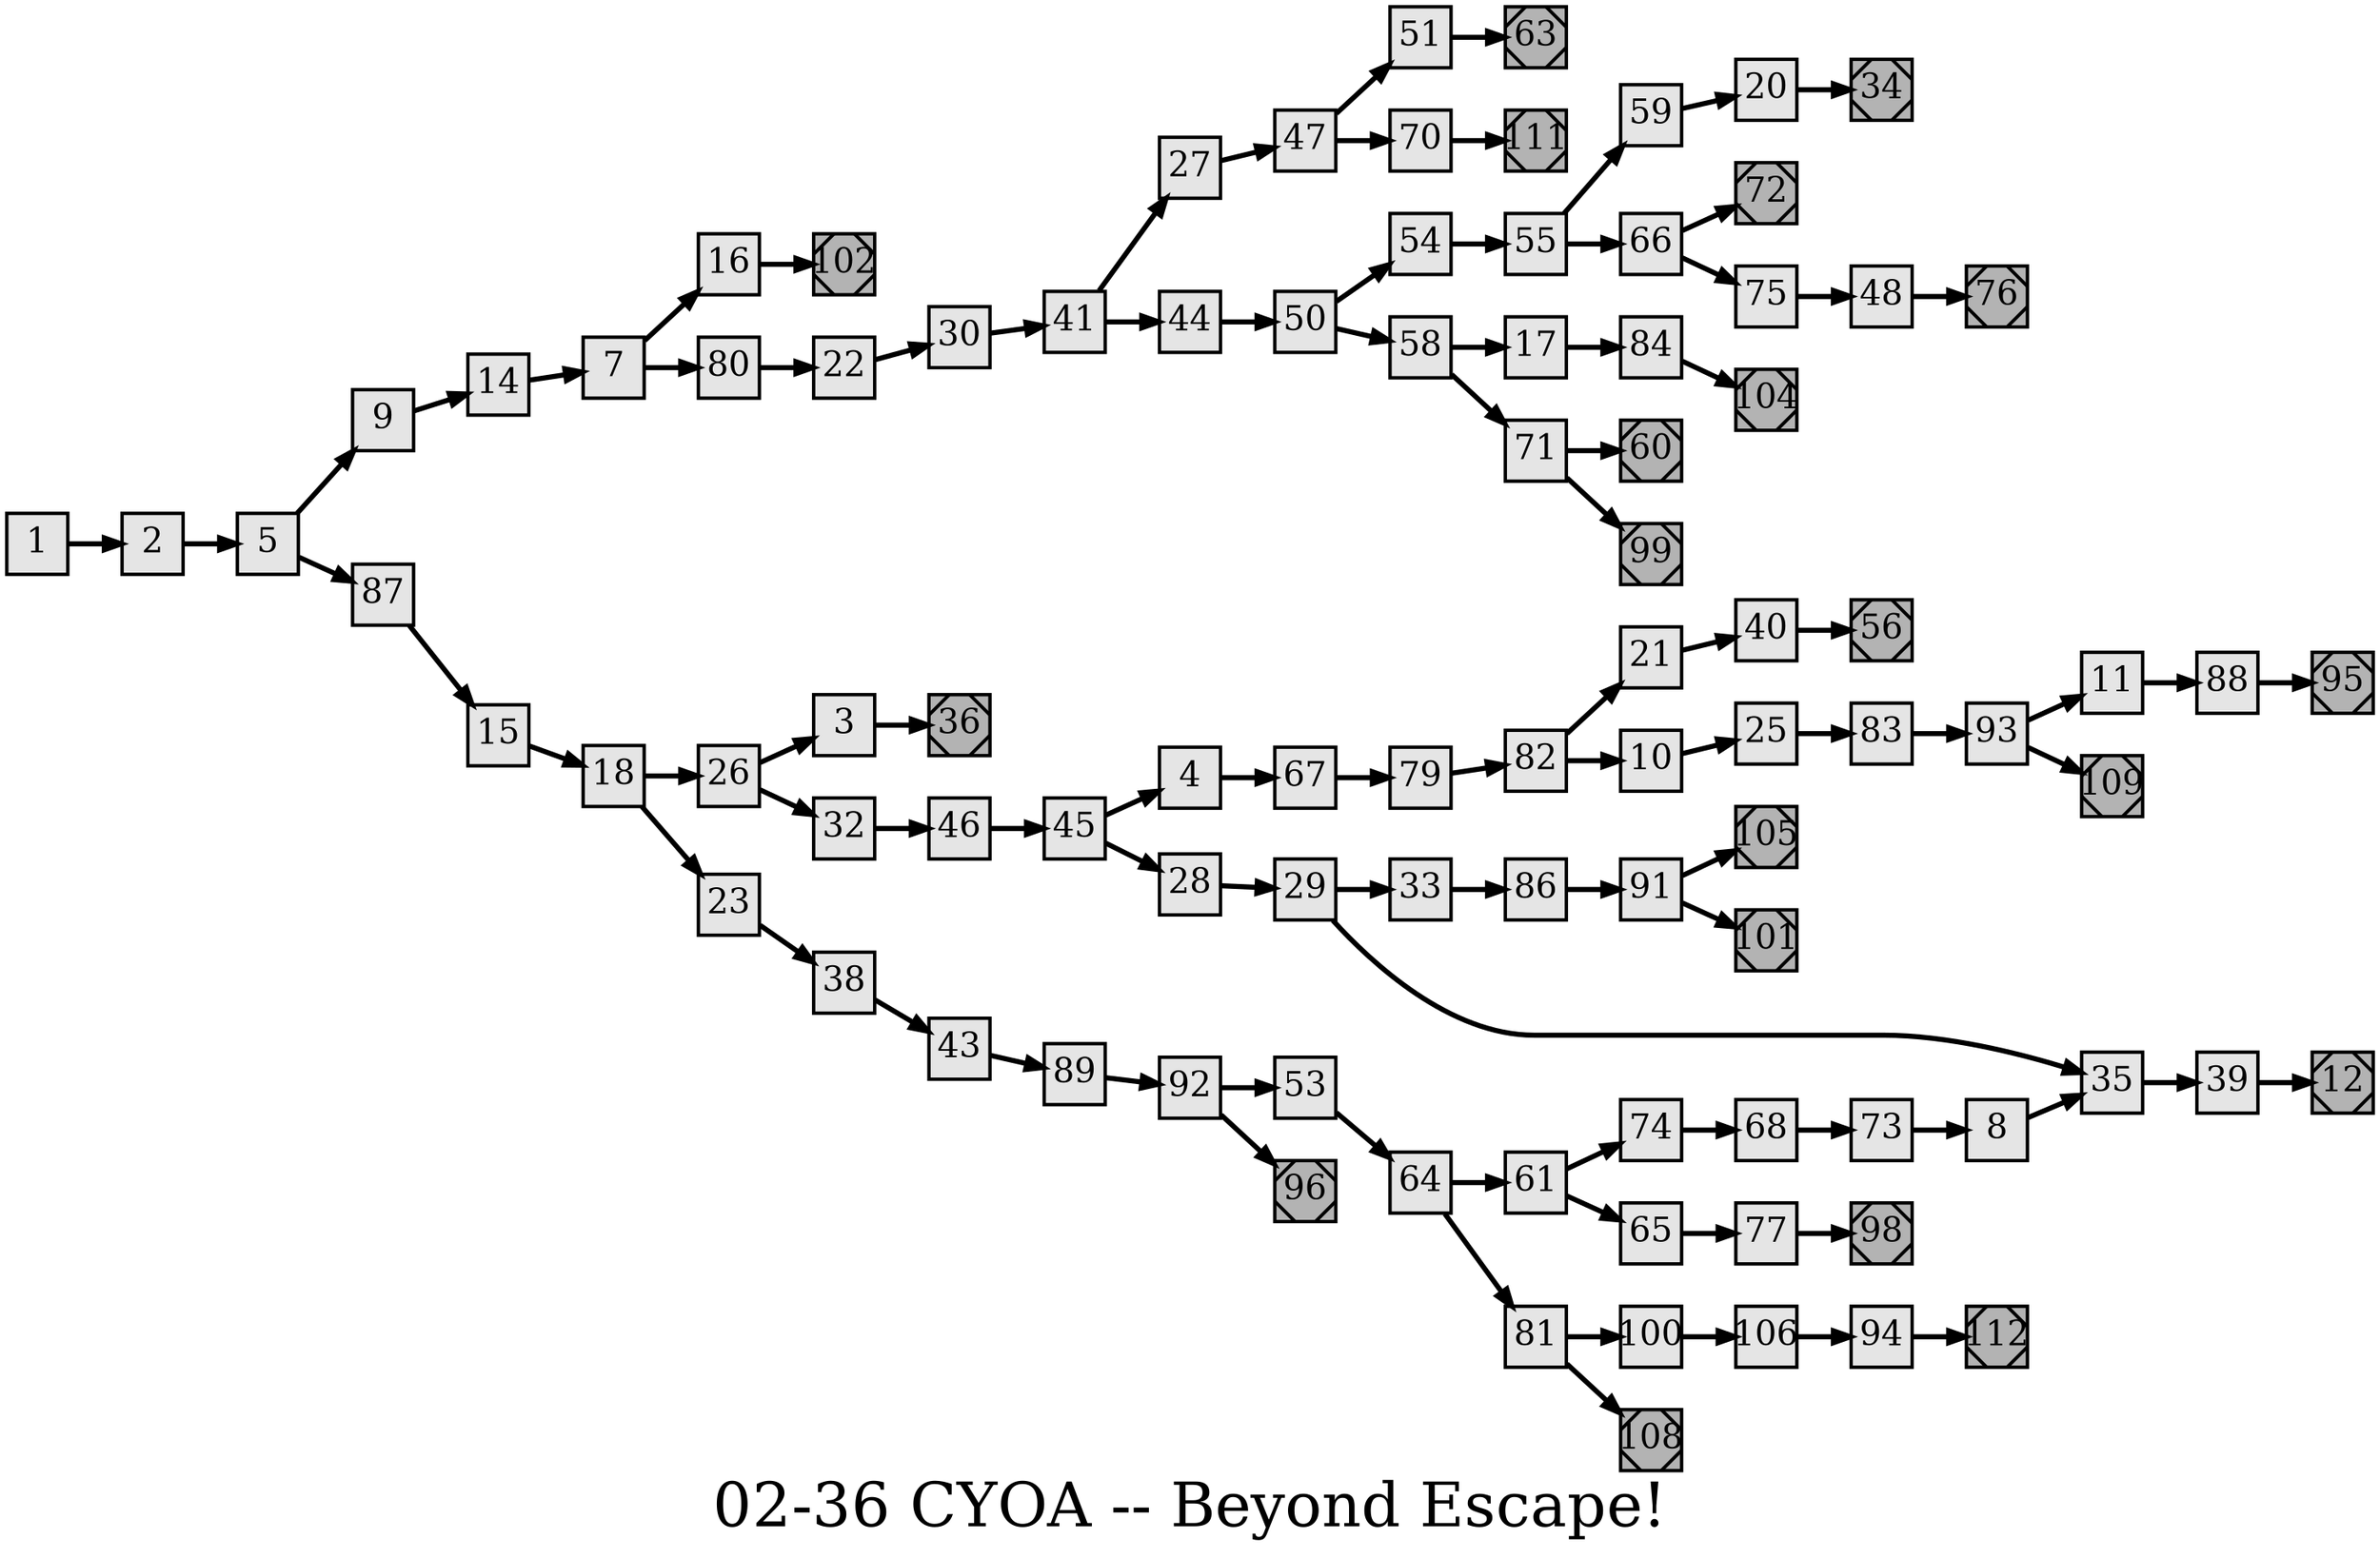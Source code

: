 digraph g{
  graph [ label="02-36 CYOA -- Beyond Escape!" rankdir=LR, ordering=out, fontsize=36, nodesep="0.35", ranksep="0.45"];
  node  [shape=rect, penwidth=2, fontsize=20, style=filled, fillcolor=grey90, margin="0,0", labelfloat=true, regular=true, fixedsize=true];
  edge  [labelfloat=true, penwidth=3, fontsize=12];
  // ---;
  // group  : Katz;
  // id     : 02-36;
  // gbid   : 502;
  // series : CYOA;
  // title  : Beyond Escape!;
  // author : R.A. Montgomery;
  // credit:;
  // - name : Cindy Lam;
  // role : encoder;
  // date : 2018-04-20;
  // render:;
  // - name   : small;
  // styles : gvStyles.txt;
  // engine : dot;
  // comment: >;
  
  // ---;
  
  // From | To | Label;
  
  1 -> 2;
  2 -> 5;
  3 -> 36;
  4 -> 67;
  5 -> 9;
  5 -> 87;
  7 -> 16;
  7 -> 80;
  8 -> 35;
  9 -> 14;
  10 -> 25;
  11 -> 88;
  12	[ xlabel="E", shape=Msquare, fontsize=20, fillcolor=grey70, xlabel="" ];
  14 -> 7;
  15 -> 18;
  16 -> 102;
  17 -> 84;
  18 -> 26;
  18 -> 23;
  20 -> 34;
  21 -> 40;
  22 -> 30;
  23 -> 38;
  25 -> 83;
  26 -> 3;
  26 -> 32;
  27 -> 47;
  28 -> 29;
  29 -> 33;
  29 -> 35;
  30 -> 41;
  32 -> 46;
  33 -> 86;
  34	[ xlabel="E", shape=Msquare, fontsize=20, fillcolor=grey70, xlabel="" ];
  35 -> 39;
  36	[ xlabel="E", shape=Msquare, fontsize=20, fillcolor=grey70, xlabel="" ];
  38 -> 43;
  39 -> 12;
  40 -> 56;
  41 -> 27;
  41 -> 44;
  43 -> 89;
  44 -> 50;
  45 -> 4;
  45 -> 28;
  46 -> 45;
  47 -> 51;
  47 -> 70;
  48 -> 76;
  50 -> 54;
  50 -> 58;
  51 -> 63;
  53 -> 64;
  54 -> 55;
  55 -> 59;
  55 -> 66;
  56	[ xlabel="E", shape=Msquare, fontsize=20, fillcolor=grey70, xlabel="" ];
  58 -> 17;
  58 -> 71;
  59 -> 20;
  60	[ xlabel="E", shape=Msquare, fontsize=20, fillcolor=grey70, xlabel="" ];
  61 -> 74;
  61 -> 65;
  63	[ xlabel="E", shape=Msquare, fontsize=20, fillcolor=grey70, xlabel="" ];
  64 -> 61;
  64 -> 81;
  65 -> 77;
  66 -> 72;
  66 -> 75;
  67 -> 79;
  68 -> 73;
  70 -> 111;
  71 -> 60;
  71 -> 99;
  72	[ xlabel="E", shape=Msquare, fontsize=20, fillcolor=grey70, xlabel="" ];
  73 -> 8;
  74 -> 68;
  75 -> 48;
  76	[ xlabel="E", shape=Msquare, fontsize=20, fillcolor=grey70, xlabel="" ];
  77 -> 98;
  79 -> 82;
  80 -> 22;
  81 -> 100;
  81 -> 108;
  82 -> 21;
  82 -> 10;
  83 -> 93;
  84 -> 104;
  86 -> 91;
  87 -> 15;
  88 -> 95;
  89 -> 92;
  91 -> 105;
  91 -> 101;
  92 -> 53;
  92 -> 96;
  93 -> 11;
  93 -> 109;
  94 -> 112;
  95	[ xlabel="E", shape=Msquare, fontsize=20, fillcolor=grey70, xlabel="" ];
  96	[ xlabel="E", shape=Msquare, fontsize=20, fillcolor=grey70, xlabel="" ];
  98	[ xlabel="E", shape=Msquare, fontsize=20, fillcolor=grey70, xlabel="" ];
  99	[ xlabel="E", shape=Msquare, fontsize=20, fillcolor=grey70, xlabel="" ];
  100 -> 106;
  101	[ xlabel="E", shape=Msquare, fontsize=20, fillcolor=grey70, xlabel="" ];
  102	[ xlabel="E", shape=Msquare, fontsize=20, fillcolor=grey70, xlabel="" ];
  104	[ xlabel="E", shape=Msquare, fontsize=20, fillcolor=grey70, xlabel="" ];
  105	[ xlabel="E", shape=Msquare, fontsize=20, fillcolor=grey70, xlabel="" ];
  106 -> 94;
  108	[ xlabel="E", shape=Msquare, fontsize=20, fillcolor=grey70, xlabel="" ];
  109	[ xlabel="E", shape=Msquare, fontsize=20, fillcolor=grey70, xlabel="" ];
  111	[ xlabel="E", shape=Msquare, fontsize=20, fillcolor=grey70, xlabel="" ];
  112	[ xlabel="E", shape=Msquare, fontsize=20, fillcolor=grey70, xlabel="" ];

  // Illustrations;
  
  7	[ xlabel="ILL", image="illustration-full.png", xlabel="" ];
  12	[ xlabel="ILL", image="illustration-full.png", xlabel="" ];
  18	[ xlabel="ILL", image="illustration-full.png", xlabel="" ];
  25	[ xlabel="ILL", image="illustration-full.png", xlabel="" ];
  30	[ xlabel="ILL", image="illustration-full.png", xlabel="" ];
  36	[ xlabel="ILL", image="illustration-full.png", xlabel="" ];
  43	[ xlabel="ILL", image="illustration-full.png", xlabel="" ];
  48	[ xlabel="ILL", image="illustration-full.png", xlabel="" ];
  53	[ xlabel="ILL", image="illustration-full.png", xlabel="" ];
  56	[ xlabel="ILL", image="illustration-full.png", xlabel="" ];
  63	[ xlabel="ILL", image="illustration-full.png", xlabel="" ];
  68	[ xlabel="ILL", image="illustration-full.png", xlabel="" ];
  79	[ xlabel="ILL", image="illustration-full.png", xlabel="" ];
  84	[ xlabel="ILL", image="illustration-full.png", xlabel="" ];
  91	[ xlabel="ILL", image="illustration-full.png", xlabel="" ];
  96	[ xlabel="ILL", image="illustration-full.png", xlabel="" ];
  102	[ xlabel="ILL", image="illustration-full.png", xlabel="" ];
  106	[ xlabel="ILL", image="illustration-full.png", xlabel="" ];
  111	[ xlabel="ILL", image="illustration-full.png", xlabel="" ];
  112	[ xlabel="ILL", image="illustration-full.png", xlabel="" ];
}

